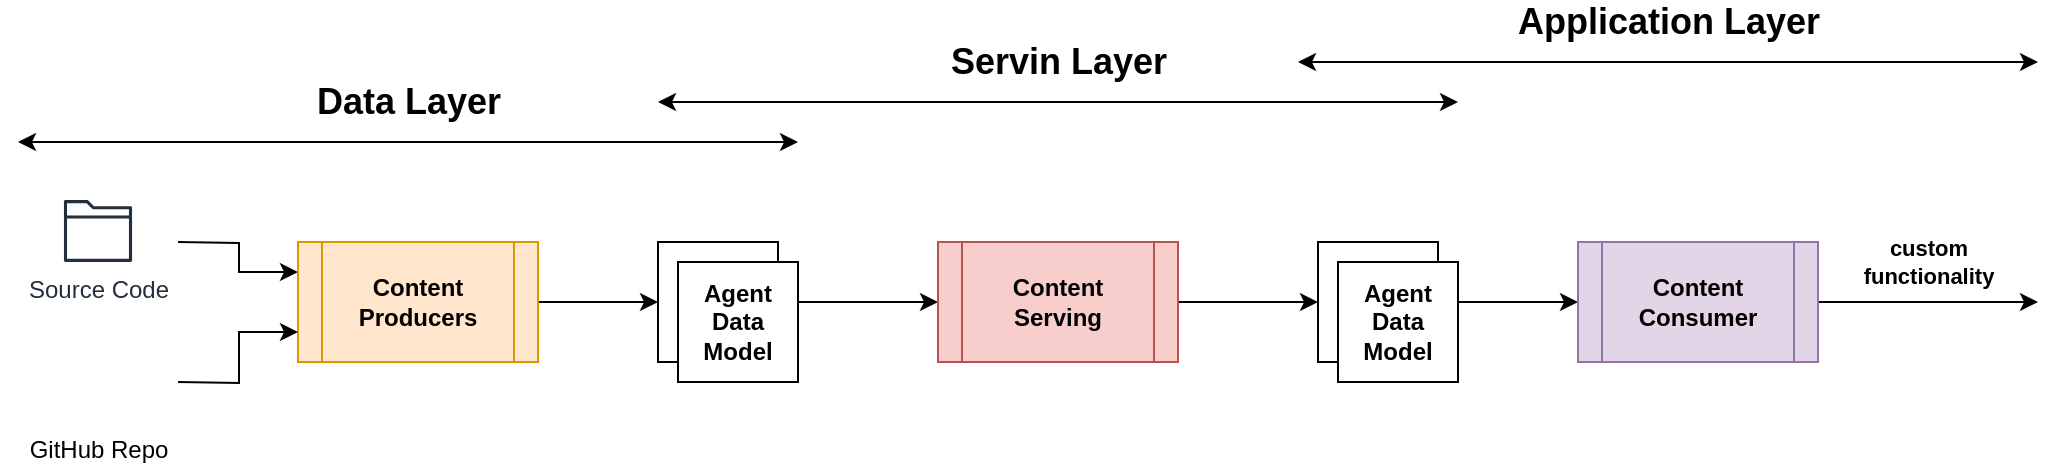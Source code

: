 <mxfile version="20.5.3" type="embed"><diagram name="Page-1" id="VPyLnDZYjEddfBFz_txx"><mxGraphModel dx="3222" dy="1715" grid="1" gridSize="10" guides="1" tooltips="1" connect="1" arrows="1" fold="1" page="1" pageScale="1" pageWidth="850" pageHeight="1100" math="0" shadow="0"><root><mxCell id="0"/><mxCell id="1" parent="0"/><mxCell id="vQHX_N-fi60YjF3iRPWU-16" style="edgeStyle=orthogonalEdgeStyle;rounded=0;orthogonalLoop=1;jettySize=auto;html=1;entryX=0;entryY=0.5;entryDx=0;entryDy=0;" parent="1" source="vQHX_N-fi60YjF3iRPWU-2" target="vQHX_N-fi60YjF3iRPWU-17" edge="1"><mxGeometry relative="1" as="geometry"><mxPoint x="-930" y="-300" as="targetPoint"/></mxGeometry></mxCell><mxCell id="vQHX_N-fi60YjF3iRPWU-2" value="Agent Data Model" style="whiteSpace=wrap;html=1;aspect=fixed;fontStyle=1" parent="1" vertex="1"><mxGeometry x="-1080" y="-330" width="60" height="60" as="geometry"/></mxCell><mxCell id="vQHX_N-fi60YjF3iRPWU-15" style="edgeStyle=orthogonalEdgeStyle;rounded=0;orthogonalLoop=1;jettySize=auto;html=1;entryX=0;entryY=0.25;entryDx=0;entryDy=0;" parent="1" target="vQHX_N-fi60YjF3iRPWU-7" edge="1"><mxGeometry relative="1" as="geometry"><mxPoint x="-1320" y="-330" as="sourcePoint"/></mxGeometry></mxCell><mxCell id="vQHX_N-fi60YjF3iRPWU-12" style="edgeStyle=orthogonalEdgeStyle;rounded=0;orthogonalLoop=1;jettySize=auto;html=1;entryX=0;entryY=0.5;entryDx=0;entryDy=0;" parent="1" source="vQHX_N-fi60YjF3iRPWU-7" target="vQHX_N-fi60YjF3iRPWU-2" edge="1"><mxGeometry relative="1" as="geometry"/></mxCell><mxCell id="vQHX_N-fi60YjF3iRPWU-7" value="Content Producers" style="shape=process;whiteSpace=wrap;html=1;backgroundOutline=1;fontStyle=1;fillColor=#ffe6cc;strokeColor=#d79b00;" parent="1" vertex="1"><mxGeometry x="-1260" y="-330" width="120" height="60" as="geometry"/></mxCell><mxCell id="vQHX_N-fi60YjF3iRPWU-10" value="Agent Data Model" style="whiteSpace=wrap;html=1;aspect=fixed;fontStyle=1" parent="1" vertex="1"><mxGeometry x="-1070" y="-320" width="60" height="60" as="geometry"/></mxCell><mxCell id="vQHX_N-fi60YjF3iRPWU-14" style="edgeStyle=orthogonalEdgeStyle;rounded=0;orthogonalLoop=1;jettySize=auto;html=1;entryX=0;entryY=0.75;entryDx=0;entryDy=0;" parent="1" target="vQHX_N-fi60YjF3iRPWU-7" edge="1"><mxGeometry relative="1" as="geometry"><mxPoint x="-1320" y="-260" as="sourcePoint"/></mxGeometry></mxCell><mxCell id="vQHX_N-fi60YjF3iRPWU-20" style="edgeStyle=orthogonalEdgeStyle;rounded=0;orthogonalLoop=1;jettySize=auto;html=1;entryX=0;entryY=0.5;entryDx=0;entryDy=0;" parent="1" source="vQHX_N-fi60YjF3iRPWU-17" target="vQHX_N-fi60YjF3iRPWU-18" edge="1"><mxGeometry relative="1" as="geometry"/></mxCell><mxCell id="vQHX_N-fi60YjF3iRPWU-17" value="Content&lt;br&gt;Serving" style="shape=process;whiteSpace=wrap;html=1;backgroundOutline=1;fontStyle=1;fillColor=#f8cecc;strokeColor=#b85450;" parent="1" vertex="1"><mxGeometry x="-940" y="-330" width="120" height="60" as="geometry"/></mxCell><mxCell id="vQHX_N-fi60YjF3iRPWU-22" style="edgeStyle=orthogonalEdgeStyle;rounded=0;orthogonalLoop=1;jettySize=auto;html=1;entryX=0;entryY=0.5;entryDx=0;entryDy=0;" parent="1" source="vQHX_N-fi60YjF3iRPWU-18" target="vQHX_N-fi60YjF3iRPWU-21" edge="1"><mxGeometry relative="1" as="geometry"/></mxCell><mxCell id="vQHX_N-fi60YjF3iRPWU-18" value="Agent Data Model" style="whiteSpace=wrap;html=1;aspect=fixed;fontStyle=1" parent="1" vertex="1"><mxGeometry x="-750" y="-330" width="60" height="60" as="geometry"/></mxCell><mxCell id="vQHX_N-fi60YjF3iRPWU-19" value="Agent Data Model" style="whiteSpace=wrap;html=1;aspect=fixed;fontStyle=1" parent="1" vertex="1"><mxGeometry x="-740" y="-320" width="60" height="60" as="geometry"/></mxCell><mxCell id="vQHX_N-fi60YjF3iRPWU-23" value="custom&lt;br&gt;functionality" style="edgeStyle=orthogonalEdgeStyle;rounded=0;orthogonalLoop=1;jettySize=auto;html=1;fontStyle=1" parent="1" source="vQHX_N-fi60YjF3iRPWU-21" edge="1"><mxGeometry x="-0.004" y="-20" relative="1" as="geometry"><mxPoint x="-390" y="-300" as="targetPoint"/><mxPoint x="20" y="-20" as="offset"/></mxGeometry></mxCell><mxCell id="vQHX_N-fi60YjF3iRPWU-21" value="Content&lt;br&gt;Consumer" style="shape=process;whiteSpace=wrap;html=1;backgroundOutline=1;fontStyle=1;fillColor=#e1d5e7;strokeColor=#9673a6;" parent="1" vertex="1"><mxGeometry x="-620" y="-330" width="120" height="60" as="geometry"/></mxCell><mxCell id="vQHX_N-fi60YjF3iRPWU-25" value="GitHub Repo" style="shape=image;html=1;verticalAlign=top;verticalLabelPosition=bottom;labelBackgroundColor=#ffffff;imageAspect=0;aspect=fixed;image=https://cdn4.iconfinder.com/data/icons/ionicons/512/icon-social-github-128.png" parent="1" vertex="1"><mxGeometry x="-1380" y="-280" width="40" height="40" as="geometry"/></mxCell><mxCell id="vQHX_N-fi60YjF3iRPWU-26" value="Source Code" style="sketch=0;outlineConnect=0;fontColor=#232F3E;gradientColor=none;fillColor=#232F3D;strokeColor=none;dashed=0;verticalLabelPosition=bottom;verticalAlign=top;align=center;html=1;fontSize=12;fontStyle=0;aspect=fixed;pointerEvents=1;shape=mxgraph.aws4.folder;" parent="1" vertex="1"><mxGeometry x="-1377.03" y="-351" width="34.06" height="31" as="geometry"/></mxCell><mxCell id="vQHX_N-fi60YjF3iRPWU-27" value="Data Layer" style="endArrow=classic;startArrow=classic;html=1;rounded=0;fontStyle=1;fontSize=18;" parent="1" edge="1"><mxGeometry y="20" width="50" height="50" relative="1" as="geometry"><mxPoint x="-1400" y="-380" as="sourcePoint"/><mxPoint x="-1010" y="-380" as="targetPoint"/><mxPoint as="offset"/></mxGeometry></mxCell><mxCell id="vQHX_N-fi60YjF3iRPWU-28" value="Servin Layer" style="endArrow=classic;startArrow=classic;html=1;rounded=0;fontStyle=1;fontSize=18;" parent="1" edge="1"><mxGeometry y="20" width="50" height="50" relative="1" as="geometry"><mxPoint x="-1080" y="-400" as="sourcePoint"/><mxPoint x="-680" y="-400" as="targetPoint"/><mxPoint as="offset"/></mxGeometry></mxCell><mxCell id="vQHX_N-fi60YjF3iRPWU-29" value="Application Layer" style="endArrow=classic;startArrow=classic;html=1;rounded=0;fontStyle=1;fontSize=18;" parent="1" edge="1"><mxGeometry y="20" width="50" height="50" relative="1" as="geometry"><mxPoint x="-760" y="-420" as="sourcePoint"/><mxPoint x="-390" y="-420" as="targetPoint"/><mxPoint as="offset"/></mxGeometry></mxCell></root></mxGraphModel></diagram></mxfile>